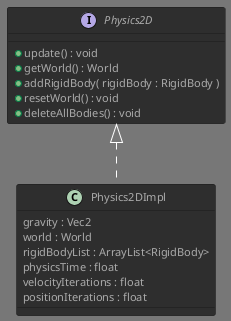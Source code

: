 @startuml Physics2D-implement
!theme reddress-darkgreen

interface Physics2D{
    + update() : void
    + getWorld() : World
    + addRigidBody( rigidBody : RigidBody )
    + resetWorld() : void
    + deleteAllBodies() : void
}

class Physics2DImpl{
    gravity : Vec2
    world : World
    rigidBodyList : ArrayList<RigidBody>
    physicsTime : float
    velocityIterations : float
    positionIterations : float
}

class Physics2DImpl implements Physics2D

@enduml

@startuml RigidBody-interface-tree
!theme reddress-darkgreen

interface RigidBody{
    + getBody() : Body
    + getPosition() : Vec2
    + setPosition( pos : Vec2) : void
    + resetBodyPos() : void
}

interface ArenaBody{
    + getWidth() : float
    + getHeight() : float
    + getGoalSize() : float
}

interface PlayerBody{
    + getRadius() : float
}

interface PuckBody{
    + getNextPos() : Vec2
    + getRadius() : float
}

interface ArenaBody extends RigidBody
interface PlayerBody extends RigidBody
interface PuckBody extends RigidBody

@enduml

@startuml RigidBody-implement
!theme reddress-darkgreen

interface RigidBody{
    + getBody() : Body
    + getPosition() : Vec2
    + setPosition( pos : Vec2 ) : void
    + resetBodyPos() : void
}

abstract class RigidBodyImpl{
    bodyTypeDef : BodyTypeDef
    startPositionDef : Vec2
    linearDampingDef : float
    bodyDef : BodyDef
    body : Body

    # configBodyDef() : void
    # resetBodySpeed() : void
    # getBodyType() : BodyType
    # setBodyType( bodyTypeDef : BodyType ) : void
    # getStartPositionDef() : Vec2
    # setStartPositionDef( pos : Vec2 ) : void
    # getLinearDampingDef() : void
    # setLinearDampingDef( linearDampingDef : float ) : void
    # getBodyDef() : BodyDef
    # setBodyDef( bodyDef : BodyDef ) : void
    # setBody( body : Body ) : void
}

class RigidBodyImpl implements RigidBody

@enduml

@startuml ArenaBody-implement
!theme reddress-darkgreen

interface RigidBody{
    + getBody() : Body
    + getPosition() : Vec2
    + setPosition( pos : Vec2 ) : void
    + resetBodyPos() : void
}

interface ArenaBody{
    + getWidth() : float
    + getHeight() : float
    + getGoalWidth() : float
}

abstract class RigidBodyImpl{
    bodyTypeDef : BodyTypeDef
    startPositionDef : Vec2
    linearDampingDef : float
    bodyDef : BodyDef
    body : Body

    # configBodyDef() : void
    # resetBodySpeed() : void
    # getBodyType() : BodyType
    # setBodyType( bodyTypeDef : BodyType ) : void
    # getStartPositionDef() : Vec2
    # setStartPositionDef( pos : Vec2 ) : void
    # getLinearDampingDef() : void
    # setLinearDampingDef( linearDampingDef : float ) : void
    # getBodyDef() : BodyDef
    # setBodyDef( bodyDef : BodyDef ) : void
    # setBody( body : Body ) : void
}

class ArenaBodyImpl{
    width : float
    height : float
    goalWidth : float
}

ArenaBody -R-|> RigidBody
RigidBodyImpl .U.|> RigidBody
ArenaBodyImpl .U.|> ArenaBody
ArenaBodyImpl -R-|> RigidBodyImpl

@enduml

@startuml PlayerBody-implement
!theme reddress-darkgreen

interface RigidBody{
    + getBody() : Body
    + getPosition() : Vec2
    + setPosition( pos : Vec2 ) : void
    + resetBodyPos() : void
}

interface PlayerBody{
    + getRadius() : float
}

abstract class RigidBodyImpl{
    bodyTypeDef : BodyTypeDef
    startPositionDef : Vec2
    linearDampingDef : float
    bodyDef : BodyDef
    body : Body

    # configBodyDef() : void
    # resetBodySpeed() : void
    # getBodyType() : BodyType
    # setBodyType( bodyTypeDef : BodyType ) : void
    # getStartPositionDef() : Vec2
    # setStartPositionDef( pos : Vec2 ) : void
    # getLinearDampingDef() : void
    # setLinearDampingDef( linearDampingDef : float ) : void
    # getBodyDef() : BodyDef
    # setBodyDef( bodyDef : BodyDef ) : void
    # setBody( body : Body ) : void
}

class PlayerBodyImpl{
    radius : float
}

PlayerBody -R-|> RigidBody
RigidBodyImpl .U.|> RigidBody
PlayerBodyImpl .U.|> PlayerBody
PlayerBodyImpl -R-|> RigidBodyImpl

@enduml

@startuml PuckBody-implement
!theme reddress-darkgreen

interface RigidBody{
    + getBody() : Body
    + getPosition() : Vec2
    + setPosition( pos : Vec2 ) : void
    + resetBodyPos() : void
}

interface PuckBody{
    + getNextPos() : Vec2
    + getRadius() : float
}

abstract class RigidBodyImpl{
    bodyTypeDef : BodyTypeDef
    startPositionDef : Vec2
    linearDampingDef : float
    bodyDef : BodyDef
    body : Body

    # configBodyDef() : void
    # resetBodySpeed() : void
    # getBodyType() : BodyType
    # setBodyType( bodyTypeDef : BodyType ) : void
    # getStartPositionDef() : Vec2
    # setStartPositionDef( pos : Vec2 ) : void
    # getLinearDampingDef() : void
    # setLinearDampingDef( linearDampingDef : float ) : void
    # getBodyDef() : BodyDef
    # setBodyDef( bodyDef : BodyDef ) : void
    # setBody( body : Body ) : void
}

class PuckBodyImpl{
    radius : float
}

PuckBody -R-|> RigidBody
RigidBodyImpl .U.|> RigidBody
PuckBodyImpl .U.|> PuckBody
PuckBodyImpl -R-|> RigidBodyImpl

@enduml
